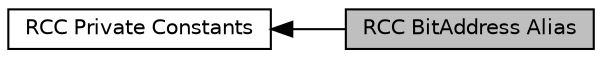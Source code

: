 digraph "RCC BitAddress Alias"
{
  edge [fontname="Helvetica",fontsize="10",labelfontname="Helvetica",labelfontsize="10"];
  node [fontname="Helvetica",fontsize="10",shape=record];
  rankdir=LR;
  Node0 [label="RCC BitAddress Alias",height=0.2,width=0.4,color="black", fillcolor="grey75", style="filled", fontcolor="black"];
  Node1 [label="RCC Private Constants",height=0.2,width=0.4,color="black", fillcolor="white", style="filled",URL="$group___r_c_c___private___constants.html"];
  Node1->Node0 [shape=plaintext, dir="back", style="solid"];
}
